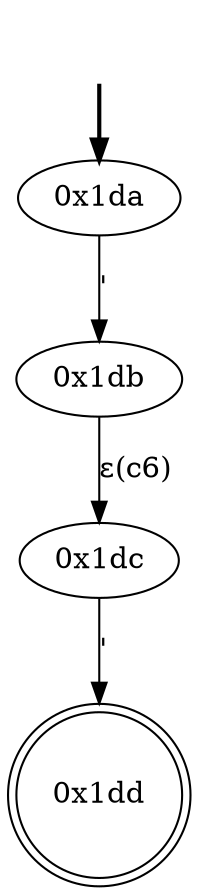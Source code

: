 digraph {
	fake [style=invisible]
	"0x1da" [root=true]
	"0x1db"
	"0x1dc"
	"0x1dd" [shape=doublecircle]
	fake -> "0x1da" [style=bold]
	"0x1da" -> "0x1db" [label="'"]
	"0x1dc" -> "0x1dd" [label="'"]
	"0x1db" -> "0x1dc" [label="ε(c6)"]
}
